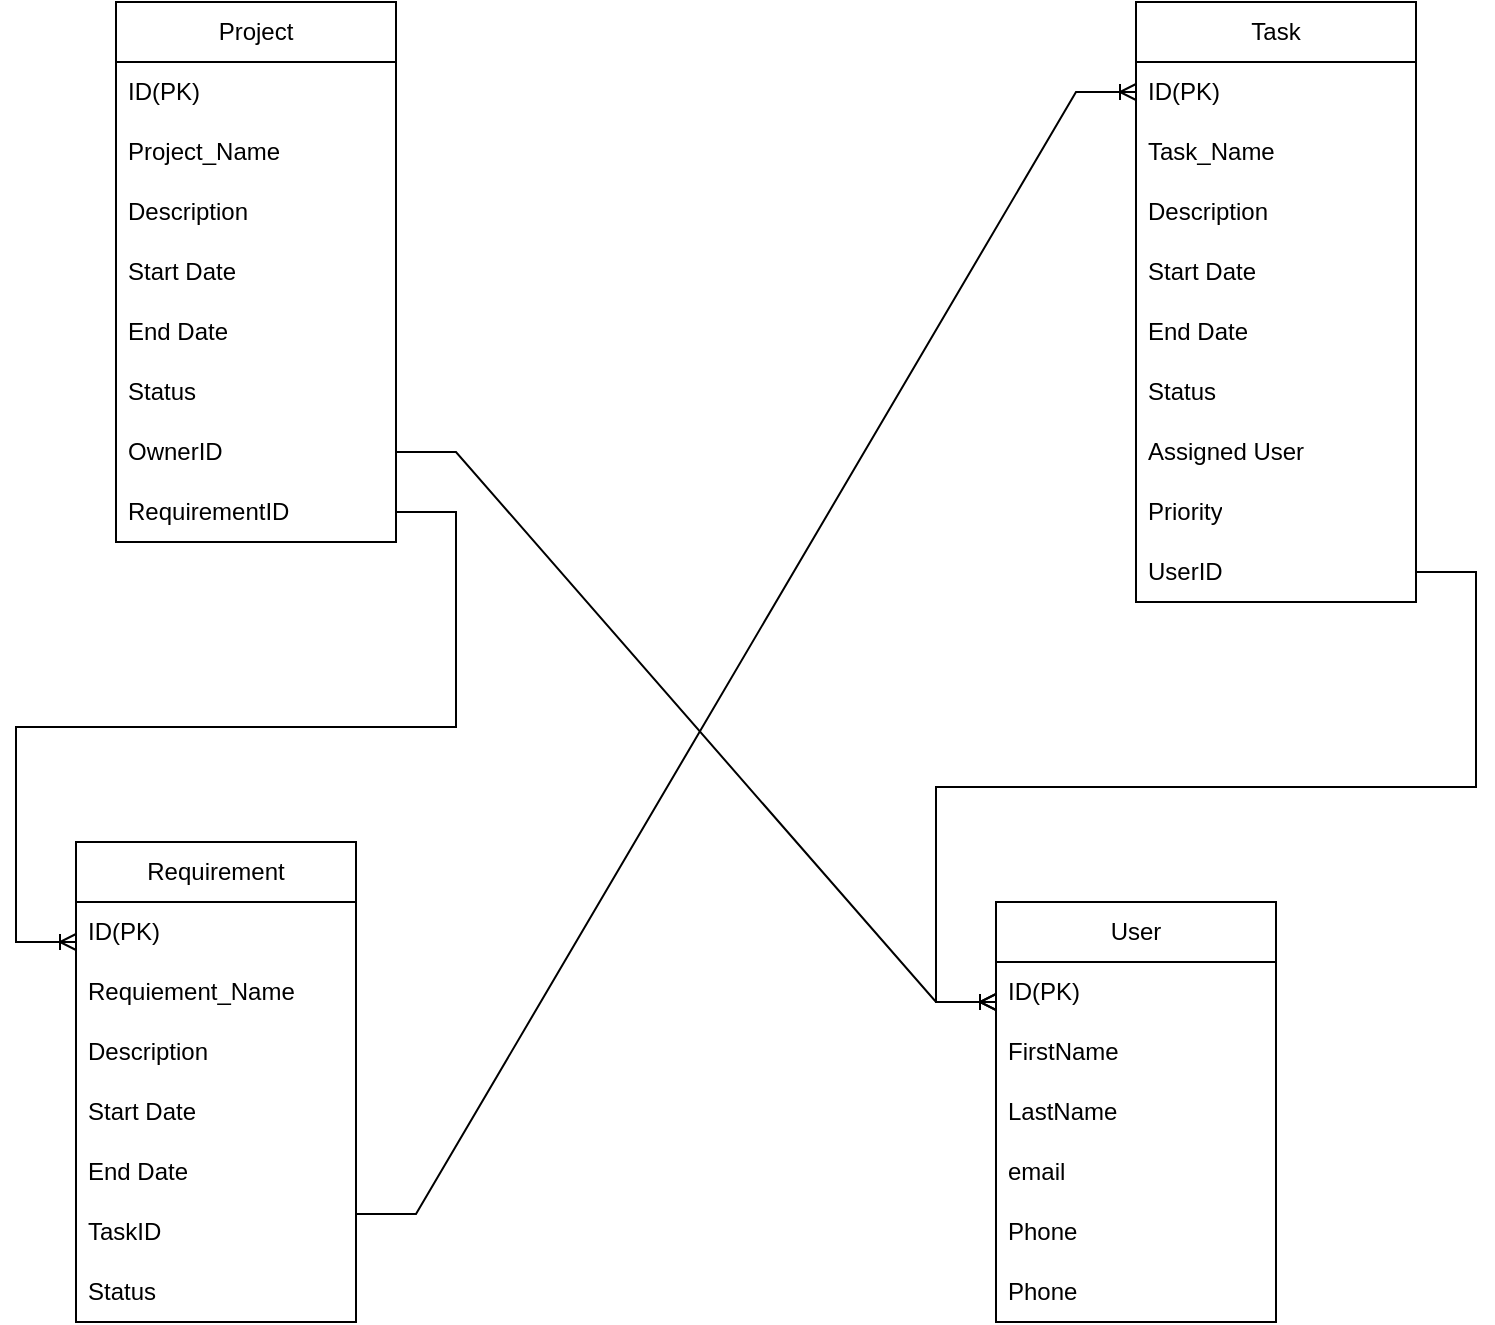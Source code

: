 <mxfile version="21.6.9" type="github">
  <diagram name="Page-1" id="XxasjAIR7I9dmgim5ud6">
    <mxGraphModel dx="1434" dy="790" grid="1" gridSize="10" guides="1" tooltips="1" connect="1" arrows="1" fold="1" page="1" pageScale="1" pageWidth="850" pageHeight="1100" math="0" shadow="0">
      <root>
        <mxCell id="0" />
        <mxCell id="1" parent="0" />
        <mxCell id="pdnjhi57TsfLOywMYjKs-1" value="Project" style="swimlane;fontStyle=0;childLayout=stackLayout;horizontal=1;startSize=30;horizontalStack=0;resizeParent=1;resizeParentMax=0;resizeLast=0;collapsible=1;marginBottom=0;whiteSpace=wrap;html=1;" vertex="1" parent="1">
          <mxGeometry x="90" y="40" width="140" height="270" as="geometry" />
        </mxCell>
        <mxCell id="pdnjhi57TsfLOywMYjKs-2" value="ID(PK)" style="text;strokeColor=none;fillColor=none;align=left;verticalAlign=middle;spacingLeft=4;spacingRight=4;overflow=hidden;points=[[0,0.5],[1,0.5]];portConstraint=eastwest;rotatable=0;whiteSpace=wrap;html=1;" vertex="1" parent="pdnjhi57TsfLOywMYjKs-1">
          <mxGeometry y="30" width="140" height="30" as="geometry" />
        </mxCell>
        <mxCell id="pdnjhi57TsfLOywMYjKs-3" value="Project_Name" style="text;strokeColor=none;fillColor=none;align=left;verticalAlign=middle;spacingLeft=4;spacingRight=4;overflow=hidden;points=[[0,0.5],[1,0.5]];portConstraint=eastwest;rotatable=0;whiteSpace=wrap;html=1;" vertex="1" parent="pdnjhi57TsfLOywMYjKs-1">
          <mxGeometry y="60" width="140" height="30" as="geometry" />
        </mxCell>
        <mxCell id="pdnjhi57TsfLOywMYjKs-4" value="Description" style="text;strokeColor=none;fillColor=none;align=left;verticalAlign=middle;spacingLeft=4;spacingRight=4;overflow=hidden;points=[[0,0.5],[1,0.5]];portConstraint=eastwest;rotatable=0;whiteSpace=wrap;html=1;" vertex="1" parent="pdnjhi57TsfLOywMYjKs-1">
          <mxGeometry y="90" width="140" height="30" as="geometry" />
        </mxCell>
        <mxCell id="pdnjhi57TsfLOywMYjKs-5" value="Start Date" style="text;strokeColor=none;fillColor=none;align=left;verticalAlign=middle;spacingLeft=4;spacingRight=4;overflow=hidden;points=[[0,0.5],[1,0.5]];portConstraint=eastwest;rotatable=0;whiteSpace=wrap;html=1;" vertex="1" parent="pdnjhi57TsfLOywMYjKs-1">
          <mxGeometry y="120" width="140" height="30" as="geometry" />
        </mxCell>
        <mxCell id="pdnjhi57TsfLOywMYjKs-6" value="End Date" style="text;strokeColor=none;fillColor=none;align=left;verticalAlign=middle;spacingLeft=4;spacingRight=4;overflow=hidden;points=[[0,0.5],[1,0.5]];portConstraint=eastwest;rotatable=0;whiteSpace=wrap;html=1;" vertex="1" parent="pdnjhi57TsfLOywMYjKs-1">
          <mxGeometry y="150" width="140" height="30" as="geometry" />
        </mxCell>
        <mxCell id="pdnjhi57TsfLOywMYjKs-7" value="Status" style="text;strokeColor=none;fillColor=none;align=left;verticalAlign=middle;spacingLeft=4;spacingRight=4;overflow=hidden;points=[[0,0.5],[1,0.5]];portConstraint=eastwest;rotatable=0;whiteSpace=wrap;html=1;" vertex="1" parent="pdnjhi57TsfLOywMYjKs-1">
          <mxGeometry y="180" width="140" height="30" as="geometry" />
        </mxCell>
        <mxCell id="pdnjhi57TsfLOywMYjKs-8" value="OwnerID" style="text;strokeColor=none;fillColor=none;align=left;verticalAlign=middle;spacingLeft=4;spacingRight=4;overflow=hidden;points=[[0,0.5],[1,0.5]];portConstraint=eastwest;rotatable=0;whiteSpace=wrap;html=1;" vertex="1" parent="pdnjhi57TsfLOywMYjKs-1">
          <mxGeometry y="210" width="140" height="30" as="geometry" />
        </mxCell>
        <mxCell id="pdnjhi57TsfLOywMYjKs-35" value="RequirementID" style="text;strokeColor=none;fillColor=none;align=left;verticalAlign=middle;spacingLeft=4;spacingRight=4;overflow=hidden;points=[[0,0.5],[1,0.5]];portConstraint=eastwest;rotatable=0;whiteSpace=wrap;html=1;" vertex="1" parent="pdnjhi57TsfLOywMYjKs-1">
          <mxGeometry y="240" width="140" height="30" as="geometry" />
        </mxCell>
        <mxCell id="pdnjhi57TsfLOywMYjKs-9" value="Task" style="swimlane;fontStyle=0;childLayout=stackLayout;horizontal=1;startSize=30;horizontalStack=0;resizeParent=1;resizeParentMax=0;resizeLast=0;collapsible=1;marginBottom=0;whiteSpace=wrap;html=1;" vertex="1" parent="1">
          <mxGeometry x="600" y="40" width="140" height="300" as="geometry" />
        </mxCell>
        <mxCell id="pdnjhi57TsfLOywMYjKs-10" value="ID(PK)" style="text;strokeColor=none;fillColor=none;align=left;verticalAlign=middle;spacingLeft=4;spacingRight=4;overflow=hidden;points=[[0,0.5],[1,0.5]];portConstraint=eastwest;rotatable=0;whiteSpace=wrap;html=1;" vertex="1" parent="pdnjhi57TsfLOywMYjKs-9">
          <mxGeometry y="30" width="140" height="30" as="geometry" />
        </mxCell>
        <mxCell id="pdnjhi57TsfLOywMYjKs-11" value="Task_Name" style="text;strokeColor=none;fillColor=none;align=left;verticalAlign=middle;spacingLeft=4;spacingRight=4;overflow=hidden;points=[[0,0.5],[1,0.5]];portConstraint=eastwest;rotatable=0;whiteSpace=wrap;html=1;" vertex="1" parent="pdnjhi57TsfLOywMYjKs-9">
          <mxGeometry y="60" width="140" height="30" as="geometry" />
        </mxCell>
        <mxCell id="pdnjhi57TsfLOywMYjKs-12" value="Description" style="text;strokeColor=none;fillColor=none;align=left;verticalAlign=middle;spacingLeft=4;spacingRight=4;overflow=hidden;points=[[0,0.5],[1,0.5]];portConstraint=eastwest;rotatable=0;whiteSpace=wrap;html=1;" vertex="1" parent="pdnjhi57TsfLOywMYjKs-9">
          <mxGeometry y="90" width="140" height="30" as="geometry" />
        </mxCell>
        <mxCell id="pdnjhi57TsfLOywMYjKs-13" value="Start Date" style="text;strokeColor=none;fillColor=none;align=left;verticalAlign=middle;spacingLeft=4;spacingRight=4;overflow=hidden;points=[[0,0.5],[1,0.5]];portConstraint=eastwest;rotatable=0;whiteSpace=wrap;html=1;" vertex="1" parent="pdnjhi57TsfLOywMYjKs-9">
          <mxGeometry y="120" width="140" height="30" as="geometry" />
        </mxCell>
        <mxCell id="pdnjhi57TsfLOywMYjKs-14" value="End Date" style="text;strokeColor=none;fillColor=none;align=left;verticalAlign=middle;spacingLeft=4;spacingRight=4;overflow=hidden;points=[[0,0.5],[1,0.5]];portConstraint=eastwest;rotatable=0;whiteSpace=wrap;html=1;" vertex="1" parent="pdnjhi57TsfLOywMYjKs-9">
          <mxGeometry y="150" width="140" height="30" as="geometry" />
        </mxCell>
        <mxCell id="pdnjhi57TsfLOywMYjKs-15" value="Status" style="text;strokeColor=none;fillColor=none;align=left;verticalAlign=middle;spacingLeft=4;spacingRight=4;overflow=hidden;points=[[0,0.5],[1,0.5]];portConstraint=eastwest;rotatable=0;whiteSpace=wrap;html=1;" vertex="1" parent="pdnjhi57TsfLOywMYjKs-9">
          <mxGeometry y="180" width="140" height="30" as="geometry" />
        </mxCell>
        <mxCell id="pdnjhi57TsfLOywMYjKs-16" value="Assigned User" style="text;strokeColor=none;fillColor=none;align=left;verticalAlign=middle;spacingLeft=4;spacingRight=4;overflow=hidden;points=[[0,0.5],[1,0.5]];portConstraint=eastwest;rotatable=0;whiteSpace=wrap;html=1;" vertex="1" parent="pdnjhi57TsfLOywMYjKs-9">
          <mxGeometry y="210" width="140" height="30" as="geometry" />
        </mxCell>
        <mxCell id="pdnjhi57TsfLOywMYjKs-17" value="Priority" style="text;strokeColor=none;fillColor=none;align=left;verticalAlign=middle;spacingLeft=4;spacingRight=4;overflow=hidden;points=[[0,0.5],[1,0.5]];portConstraint=eastwest;rotatable=0;whiteSpace=wrap;html=1;" vertex="1" parent="pdnjhi57TsfLOywMYjKs-9">
          <mxGeometry y="240" width="140" height="30" as="geometry" />
        </mxCell>
        <mxCell id="pdnjhi57TsfLOywMYjKs-36" value="UserID" style="text;strokeColor=none;fillColor=none;align=left;verticalAlign=middle;spacingLeft=4;spacingRight=4;overflow=hidden;points=[[0,0.5],[1,0.5]];portConstraint=eastwest;rotatable=0;whiteSpace=wrap;html=1;" vertex="1" parent="pdnjhi57TsfLOywMYjKs-9">
          <mxGeometry y="270" width="140" height="30" as="geometry" />
        </mxCell>
        <mxCell id="pdnjhi57TsfLOywMYjKs-18" value="Requirement" style="swimlane;fontStyle=0;childLayout=stackLayout;horizontal=1;startSize=30;horizontalStack=0;resizeParent=1;resizeParentMax=0;resizeLast=0;collapsible=1;marginBottom=0;whiteSpace=wrap;html=1;" vertex="1" parent="1">
          <mxGeometry x="70" y="460" width="140" height="240" as="geometry" />
        </mxCell>
        <mxCell id="pdnjhi57TsfLOywMYjKs-19" value="ID(PK)" style="text;strokeColor=none;fillColor=none;align=left;verticalAlign=middle;spacingLeft=4;spacingRight=4;overflow=hidden;points=[[0,0.5],[1,0.5]];portConstraint=eastwest;rotatable=0;whiteSpace=wrap;html=1;" vertex="1" parent="pdnjhi57TsfLOywMYjKs-18">
          <mxGeometry y="30" width="140" height="30" as="geometry" />
        </mxCell>
        <mxCell id="pdnjhi57TsfLOywMYjKs-20" value="Requiement_Name" style="text;strokeColor=none;fillColor=none;align=left;verticalAlign=middle;spacingLeft=4;spacingRight=4;overflow=hidden;points=[[0,0.5],[1,0.5]];portConstraint=eastwest;rotatable=0;whiteSpace=wrap;html=1;" vertex="1" parent="pdnjhi57TsfLOywMYjKs-18">
          <mxGeometry y="60" width="140" height="30" as="geometry" />
        </mxCell>
        <mxCell id="pdnjhi57TsfLOywMYjKs-21" value="Description" style="text;strokeColor=none;fillColor=none;align=left;verticalAlign=middle;spacingLeft=4;spacingRight=4;overflow=hidden;points=[[0,0.5],[1,0.5]];portConstraint=eastwest;rotatable=0;whiteSpace=wrap;html=1;" vertex="1" parent="pdnjhi57TsfLOywMYjKs-18">
          <mxGeometry y="90" width="140" height="30" as="geometry" />
        </mxCell>
        <mxCell id="pdnjhi57TsfLOywMYjKs-22" value="Start Date" style="text;strokeColor=none;fillColor=none;align=left;verticalAlign=middle;spacingLeft=4;spacingRight=4;overflow=hidden;points=[[0,0.5],[1,0.5]];portConstraint=eastwest;rotatable=0;whiteSpace=wrap;html=1;" vertex="1" parent="pdnjhi57TsfLOywMYjKs-18">
          <mxGeometry y="120" width="140" height="30" as="geometry" />
        </mxCell>
        <mxCell id="pdnjhi57TsfLOywMYjKs-23" value="End Date" style="text;strokeColor=none;fillColor=none;align=left;verticalAlign=middle;spacingLeft=4;spacingRight=4;overflow=hidden;points=[[0,0.5],[1,0.5]];portConstraint=eastwest;rotatable=0;whiteSpace=wrap;html=1;" vertex="1" parent="pdnjhi57TsfLOywMYjKs-18">
          <mxGeometry y="150" width="140" height="30" as="geometry" />
        </mxCell>
        <mxCell id="pdnjhi57TsfLOywMYjKs-37" value="TaskID" style="text;strokeColor=none;fillColor=none;align=left;verticalAlign=middle;spacingLeft=4;spacingRight=4;overflow=hidden;points=[[0,0.5],[1,0.5]];portConstraint=eastwest;rotatable=0;whiteSpace=wrap;html=1;" vertex="1" parent="pdnjhi57TsfLOywMYjKs-18">
          <mxGeometry y="180" width="140" height="30" as="geometry" />
        </mxCell>
        <mxCell id="pdnjhi57TsfLOywMYjKs-24" value="Status" style="text;strokeColor=none;fillColor=none;align=left;verticalAlign=middle;spacingLeft=4;spacingRight=4;overflow=hidden;points=[[0,0.5],[1,0.5]];portConstraint=eastwest;rotatable=0;whiteSpace=wrap;html=1;" vertex="1" parent="pdnjhi57TsfLOywMYjKs-18">
          <mxGeometry y="210" width="140" height="30" as="geometry" />
        </mxCell>
        <mxCell id="pdnjhi57TsfLOywMYjKs-26" value="User" style="swimlane;fontStyle=0;childLayout=stackLayout;horizontal=1;startSize=30;horizontalStack=0;resizeParent=1;resizeParentMax=0;resizeLast=0;collapsible=1;marginBottom=0;whiteSpace=wrap;html=1;" vertex="1" parent="1">
          <mxGeometry x="530" y="490" width="140" height="210" as="geometry" />
        </mxCell>
        <mxCell id="pdnjhi57TsfLOywMYjKs-27" value="ID(PK)" style="text;strokeColor=none;fillColor=none;align=left;verticalAlign=middle;spacingLeft=4;spacingRight=4;overflow=hidden;points=[[0,0.5],[1,0.5]];portConstraint=eastwest;rotatable=0;whiteSpace=wrap;html=1;" vertex="1" parent="pdnjhi57TsfLOywMYjKs-26">
          <mxGeometry y="30" width="140" height="30" as="geometry" />
        </mxCell>
        <mxCell id="pdnjhi57TsfLOywMYjKs-28" value="FirstName" style="text;strokeColor=none;fillColor=none;align=left;verticalAlign=middle;spacingLeft=4;spacingRight=4;overflow=hidden;points=[[0,0.5],[1,0.5]];portConstraint=eastwest;rotatable=0;whiteSpace=wrap;html=1;" vertex="1" parent="pdnjhi57TsfLOywMYjKs-26">
          <mxGeometry y="60" width="140" height="30" as="geometry" />
        </mxCell>
        <mxCell id="pdnjhi57TsfLOywMYjKs-29" value="LastName" style="text;strokeColor=none;fillColor=none;align=left;verticalAlign=middle;spacingLeft=4;spacingRight=4;overflow=hidden;points=[[0,0.5],[1,0.5]];portConstraint=eastwest;rotatable=0;whiteSpace=wrap;html=1;" vertex="1" parent="pdnjhi57TsfLOywMYjKs-26">
          <mxGeometry y="90" width="140" height="30" as="geometry" />
        </mxCell>
        <mxCell id="pdnjhi57TsfLOywMYjKs-32" value="email" style="text;strokeColor=none;fillColor=none;align=left;verticalAlign=middle;spacingLeft=4;spacingRight=4;overflow=hidden;points=[[0,0.5],[1,0.5]];portConstraint=eastwest;rotatable=0;whiteSpace=wrap;html=1;" vertex="1" parent="pdnjhi57TsfLOywMYjKs-26">
          <mxGeometry y="120" width="140" height="30" as="geometry" />
        </mxCell>
        <mxCell id="pdnjhi57TsfLOywMYjKs-33" value="Phone" style="text;strokeColor=none;fillColor=none;align=left;verticalAlign=middle;spacingLeft=4;spacingRight=4;overflow=hidden;points=[[0,0.5],[1,0.5]];portConstraint=eastwest;rotatable=0;whiteSpace=wrap;html=1;" vertex="1" parent="pdnjhi57TsfLOywMYjKs-26">
          <mxGeometry y="150" width="140" height="30" as="geometry" />
        </mxCell>
        <mxCell id="pdnjhi57TsfLOywMYjKs-34" value="Phone" style="text;strokeColor=none;fillColor=none;align=left;verticalAlign=middle;spacingLeft=4;spacingRight=4;overflow=hidden;points=[[0,0.5],[1,0.5]];portConstraint=eastwest;rotatable=0;whiteSpace=wrap;html=1;" vertex="1" parent="pdnjhi57TsfLOywMYjKs-26">
          <mxGeometry y="180" width="140" height="30" as="geometry" />
        </mxCell>
        <mxCell id="pdnjhi57TsfLOywMYjKs-42" value="" style="edgeStyle=entityRelationEdgeStyle;fontSize=12;html=1;endArrow=ERoneToMany;rounded=0;" edge="1" parent="1" source="pdnjhi57TsfLOywMYjKs-36">
          <mxGeometry width="100" height="100" relative="1" as="geometry">
            <mxPoint x="510" y="420" as="sourcePoint" />
            <mxPoint x="530" y="540" as="targetPoint" />
            <Array as="points">
              <mxPoint x="590" y="450" />
            </Array>
          </mxGeometry>
        </mxCell>
        <mxCell id="pdnjhi57TsfLOywMYjKs-43" value="" style="edgeStyle=entityRelationEdgeStyle;fontSize=12;html=1;endArrow=ERoneToMany;rounded=0;exitX=1;exitY=0.2;exitDx=0;exitDy=0;exitPerimeter=0;entryX=0;entryY=0.5;entryDx=0;entryDy=0;" edge="1" parent="1" source="pdnjhi57TsfLOywMYjKs-37" target="pdnjhi57TsfLOywMYjKs-10">
          <mxGeometry width="100" height="100" relative="1" as="geometry">
            <mxPoint x="370" y="460" as="sourcePoint" />
            <mxPoint x="470" y="360" as="targetPoint" />
          </mxGeometry>
        </mxCell>
        <mxCell id="pdnjhi57TsfLOywMYjKs-47" value="" style="edgeStyle=entityRelationEdgeStyle;fontSize=12;html=1;endArrow=ERoneToMany;rounded=0;exitX=1;exitY=0.5;exitDx=0;exitDy=0;" edge="1" parent="1" source="pdnjhi57TsfLOywMYjKs-35">
          <mxGeometry width="100" height="100" relative="1" as="geometry">
            <mxPoint x="-20" y="530" as="sourcePoint" />
            <mxPoint x="70" y="510" as="targetPoint" />
          </mxGeometry>
        </mxCell>
        <mxCell id="pdnjhi57TsfLOywMYjKs-48" value="" style="edgeStyle=entityRelationEdgeStyle;fontSize=12;html=1;endArrow=ERoneToMany;rounded=0;exitX=1;exitY=0.5;exitDx=0;exitDy=0;" edge="1" parent="1" source="pdnjhi57TsfLOywMYjKs-8">
          <mxGeometry width="100" height="100" relative="1" as="geometry">
            <mxPoint x="370" y="460" as="sourcePoint" />
            <mxPoint x="530" y="540" as="targetPoint" />
          </mxGeometry>
        </mxCell>
      </root>
    </mxGraphModel>
  </diagram>
</mxfile>
